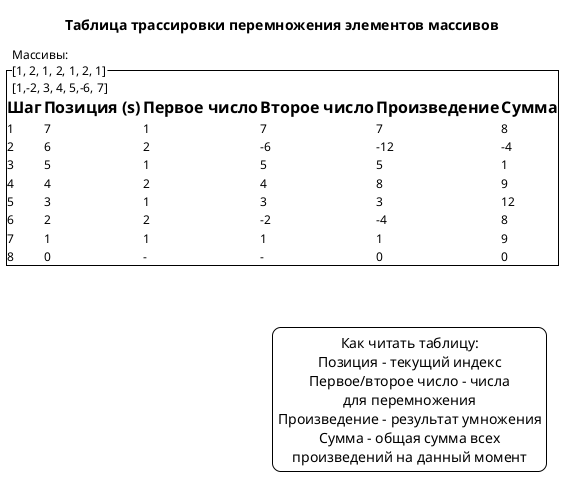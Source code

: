 @startuml
title Таблица трассировки перемножения элементов массивов
skinparam backgroundColor white
skinparam {
    defaultFontSize 12
    defaultTextAlignment center
}

salt
{
    {^"Массивы:\n[1, 2, 1, 2, 1, 2, 1]\n[1,-2, 3, 4, 5,-6, 7]"
    |= Шаг |= Позиция (s) |= Первое число |= Второе число |= Произведение |= Сумма
    | 1 | 7 | 1 | 7 | 7 | 8
    | 2 | 6 | 2 | -6 | -12 | -4
    | 3 | 5 | 1 | 5 | 5 | 1
    | 4 | 4 | 2 | 4 | 8 | 9
    | 5 | 3 | 1 | 3 | 3 | 12
    | 6 | 2 | 2 | -2 | -4 | 8
    | 7 | 1 | 1 | 1 | 1 | 9
    | 8 | 0 | - | - | 0 | 0
    }
}

legend right
    Как читать таблицу:
    Позиция - текущий индекс
    Первое/второе число - числа
    для перемножения
    Произведение - результат умножения
    Сумма - общая сумма всех
    произведений на данный момент
end legend

@enduml
